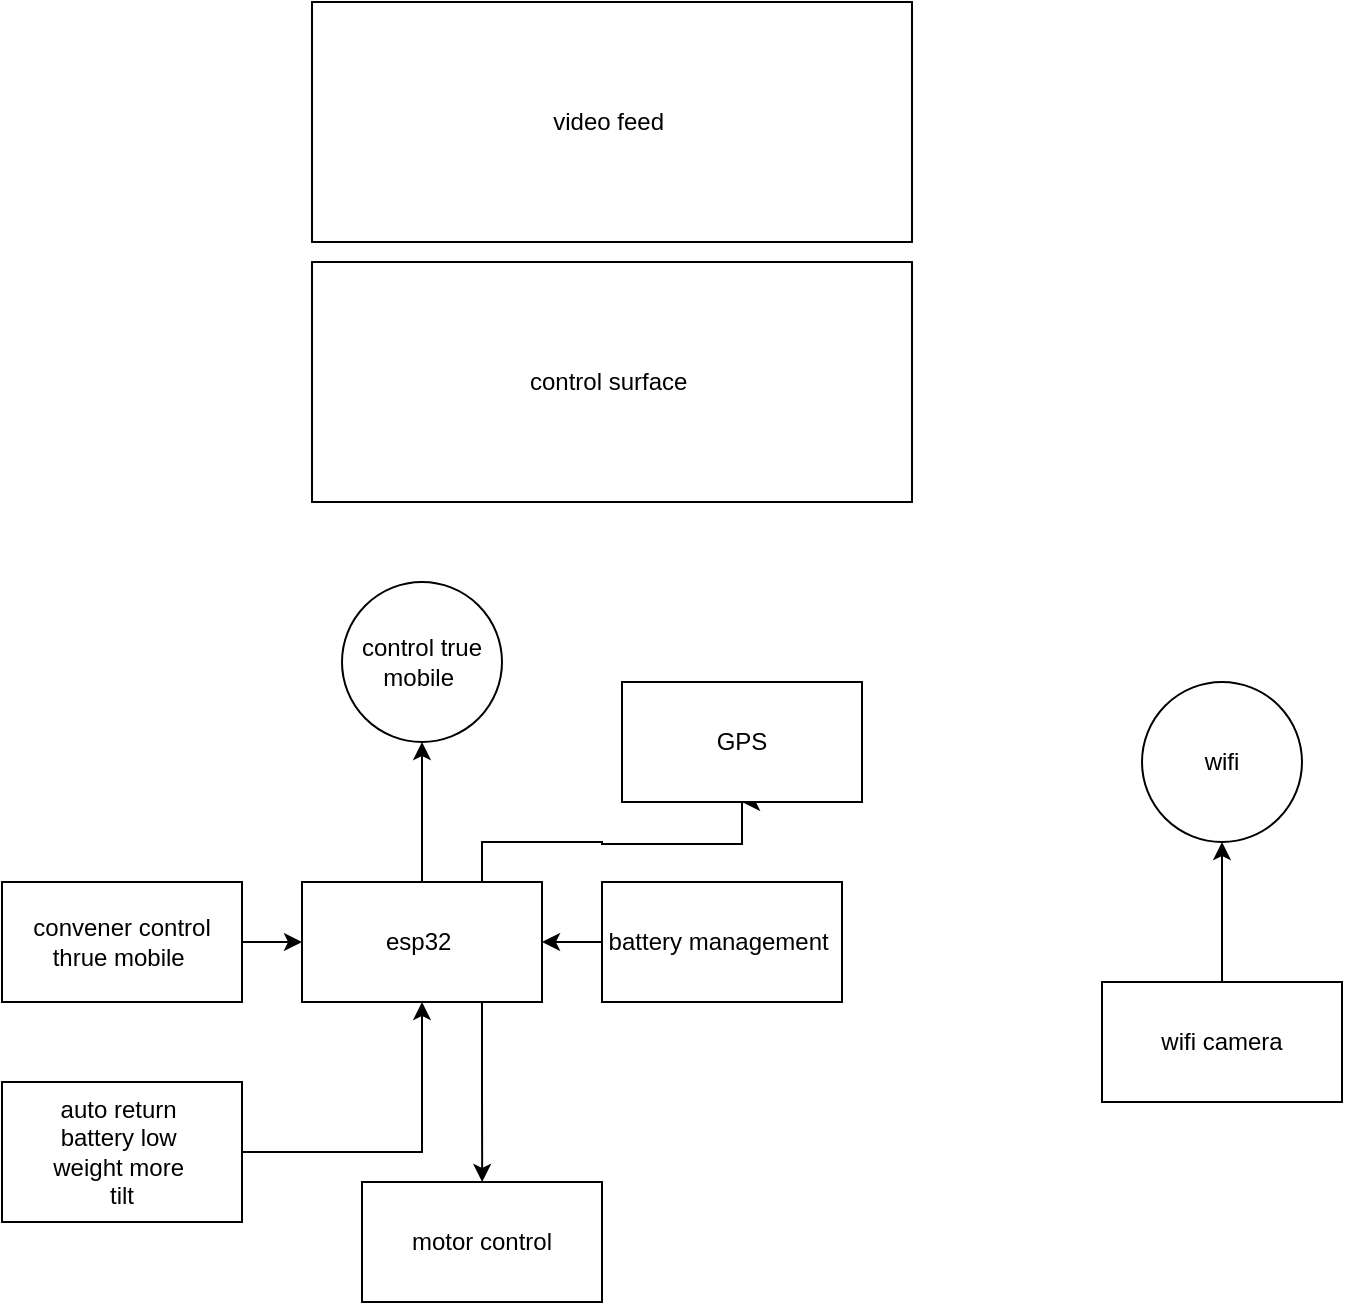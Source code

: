 <mxfile version="28.2.3">
  <diagram name="Page-1" id="Tw34zm1BM3MCBNqL0kJO">
    <mxGraphModel dx="1375" dy="700" grid="1" gridSize="10" guides="1" tooltips="1" connect="1" arrows="1" fold="1" page="1" pageScale="1" pageWidth="850" pageHeight="1100" math="0" shadow="0">
      <root>
        <mxCell id="0" />
        <mxCell id="1" parent="0" />
        <mxCell id="b1rWNHXA3L5qzI08rlAf-1" value="video feed&amp;nbsp;" style="rounded=0;whiteSpace=wrap;html=1;" parent="1" vertex="1">
          <mxGeometry x="275" y="110" width="300" height="120" as="geometry" />
        </mxCell>
        <mxCell id="b1rWNHXA3L5qzI08rlAf-2" value="control surface&amp;nbsp;" style="rounded=0;whiteSpace=wrap;html=1;" parent="1" vertex="1">
          <mxGeometry x="275" y="240" width="300" height="120" as="geometry" />
        </mxCell>
        <mxCell id="b1rWNHXA3L5qzI08rlAf-12" value="" style="edgeStyle=orthogonalEdgeStyle;rounded=0;orthogonalLoop=1;jettySize=auto;html=1;" parent="1" source="b1rWNHXA3L5qzI08rlAf-3" target="b1rWNHXA3L5qzI08rlAf-11" edge="1">
          <mxGeometry relative="1" as="geometry" />
        </mxCell>
        <mxCell id="b1rWNHXA3L5qzI08rlAf-13" style="edgeStyle=orthogonalEdgeStyle;rounded=0;orthogonalLoop=1;jettySize=auto;html=1;exitX=0.75;exitY=1;exitDx=0;exitDy=0;" parent="1" source="b1rWNHXA3L5qzI08rlAf-3" edge="1">
          <mxGeometry relative="1" as="geometry">
            <mxPoint x="360.095" y="700" as="targetPoint" />
          </mxGeometry>
        </mxCell>
        <mxCell id="b1rWNHXA3L5qzI08rlAf-15" style="edgeStyle=orthogonalEdgeStyle;rounded=0;orthogonalLoop=1;jettySize=auto;html=1;exitX=0.75;exitY=0;exitDx=0;exitDy=0;entryX=0.5;entryY=1;entryDx=0;entryDy=0;" parent="1" source="b1rWNHXA3L5qzI08rlAf-3" target="b1rWNHXA3L5qzI08rlAf-16" edge="1">
          <mxGeometry relative="1" as="geometry">
            <mxPoint x="450" y="510" as="targetPoint" />
            <Array as="points">
              <mxPoint x="360" y="530" />
              <mxPoint x="420" y="530" />
              <mxPoint x="420" y="531" />
              <mxPoint x="490" y="531" />
              <mxPoint x="490" y="510" />
              <mxPoint x="500" y="510" />
            </Array>
          </mxGeometry>
        </mxCell>
        <mxCell id="b1rWNHXA3L5qzI08rlAf-3" value="esp32&amp;nbsp;" style="rounded=0;whiteSpace=wrap;html=1;" parent="1" vertex="1">
          <mxGeometry x="270" y="550" width="120" height="60" as="geometry" />
        </mxCell>
        <mxCell id="b1rWNHXA3L5qzI08rlAf-6" style="edgeStyle=orthogonalEdgeStyle;rounded=0;orthogonalLoop=1;jettySize=auto;html=1;exitX=0;exitY=0.5;exitDx=0;exitDy=0;" parent="1" source="b1rWNHXA3L5qzI08rlAf-5" target="b1rWNHXA3L5qzI08rlAf-3" edge="1">
          <mxGeometry relative="1" as="geometry" />
        </mxCell>
        <mxCell id="b1rWNHXA3L5qzI08rlAf-5" value="battery management&amp;nbsp;" style="rounded=0;whiteSpace=wrap;html=1;" parent="1" vertex="1">
          <mxGeometry x="420" y="550" width="120" height="60" as="geometry" />
        </mxCell>
        <mxCell id="b1rWNHXA3L5qzI08rlAf-8" style="edgeStyle=orthogonalEdgeStyle;rounded=0;orthogonalLoop=1;jettySize=auto;html=1;entryX=0.5;entryY=1;entryDx=0;entryDy=0;" parent="1" source="b1rWNHXA3L5qzI08rlAf-7" target="b1rWNHXA3L5qzI08rlAf-3" edge="1">
          <mxGeometry relative="1" as="geometry" />
        </mxCell>
        <mxCell id="b1rWNHXA3L5qzI08rlAf-7" value="auto return&amp;nbsp;&lt;br&gt;battery low&amp;nbsp;&lt;br&gt;weight more&amp;nbsp;&lt;br&gt;tilt" style="rounded=0;whiteSpace=wrap;html=1;" parent="1" vertex="1">
          <mxGeometry x="120" y="650" width="120" height="70" as="geometry" />
        </mxCell>
        <mxCell id="b1rWNHXA3L5qzI08rlAf-10" style="edgeStyle=orthogonalEdgeStyle;rounded=0;orthogonalLoop=1;jettySize=auto;html=1;entryX=0;entryY=0.5;entryDx=0;entryDy=0;" parent="1" source="b1rWNHXA3L5qzI08rlAf-9" target="b1rWNHXA3L5qzI08rlAf-3" edge="1">
          <mxGeometry relative="1" as="geometry" />
        </mxCell>
        <mxCell id="b1rWNHXA3L5qzI08rlAf-9" value="convener control thrue mobile&amp;nbsp;" style="rounded=0;whiteSpace=wrap;html=1;" parent="1" vertex="1">
          <mxGeometry x="120" y="550" width="120" height="60" as="geometry" />
        </mxCell>
        <mxCell id="b1rWNHXA3L5qzI08rlAf-11" value="control true mobile&amp;nbsp;" style="ellipse;whiteSpace=wrap;html=1;rounded=0;" parent="1" vertex="1">
          <mxGeometry x="290" y="400" width="80" height="80" as="geometry" />
        </mxCell>
        <mxCell id="b1rWNHXA3L5qzI08rlAf-14" value="motor control" style="rounded=0;whiteSpace=wrap;html=1;" parent="1" vertex="1">
          <mxGeometry x="300" y="700" width="120" height="60" as="geometry" />
        </mxCell>
        <mxCell id="b1rWNHXA3L5qzI08rlAf-16" value="GPS" style="rounded=0;whiteSpace=wrap;html=1;" parent="1" vertex="1">
          <mxGeometry x="430" y="450" width="120" height="60" as="geometry" />
        </mxCell>
        <mxCell id="b1rWNHXA3L5qzI08rlAf-19" value="" style="edgeStyle=orthogonalEdgeStyle;rounded=0;orthogonalLoop=1;jettySize=auto;html=1;" parent="1" source="b1rWNHXA3L5qzI08rlAf-17" target="b1rWNHXA3L5qzI08rlAf-18" edge="1">
          <mxGeometry relative="1" as="geometry" />
        </mxCell>
        <mxCell id="b1rWNHXA3L5qzI08rlAf-17" value="wifi camera" style="rounded=0;whiteSpace=wrap;html=1;" parent="1" vertex="1">
          <mxGeometry x="670" y="600" width="120" height="60" as="geometry" />
        </mxCell>
        <mxCell id="b1rWNHXA3L5qzI08rlAf-18" value="wifi" style="ellipse;whiteSpace=wrap;html=1;rounded=0;" parent="1" vertex="1">
          <mxGeometry x="690" y="450" width="80" height="80" as="geometry" />
        </mxCell>
      </root>
    </mxGraphModel>
  </diagram>
</mxfile>
